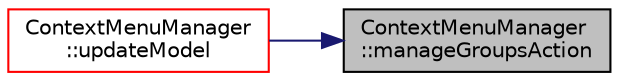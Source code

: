 digraph "ContextMenuManager::manageGroupsAction"
{
 // LATEX_PDF_SIZE
  edge [fontname="Helvetica",fontsize="10",labelfontname="Helvetica",labelfontsize="10"];
  node [fontname="Helvetica",fontsize="10",shape=record];
  rankdir="RL";
  Node1 [label="ContextMenuManager\l::manageGroupsAction",height=0.2,width=0.4,color="black", fillcolor="grey75", style="filled", fontcolor="black",tooltip=" "];
  Node1 -> Node2 [dir="back",color="midnightblue",fontsize="10",style="solid",fontname="Helvetica"];
  Node2 [label="ContextMenuManager\l::updateModel",height=0.2,width=0.4,color="red", fillcolor="white", style="filled",URL="$class_context_menu_manager.html#ae6cff95d57472c72bfc4b576f507fe6c",tooltip=" "];
}
